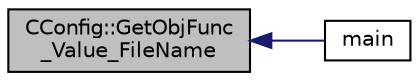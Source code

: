 digraph "CConfig::GetObjFunc_Value_FileName"
{
  edge [fontname="Helvetica",fontsize="10",labelfontname="Helvetica",labelfontsize="10"];
  node [fontname="Helvetica",fontsize="10",shape=record];
  rankdir="LR";
  Node9892 [label="CConfig::GetObjFunc\l_Value_FileName",height=0.2,width=0.4,color="black", fillcolor="grey75", style="filled", fontcolor="black"];
  Node9892 -> Node9893 [dir="back",color="midnightblue",fontsize="10",style="solid",fontname="Helvetica"];
  Node9893 [label="main",height=0.2,width=0.4,color="black", fillcolor="white", style="filled",URL="$_s_u2___g_e_o_8cpp.html#a0ddf1224851353fc92bfbff6f499fa97"];
}
